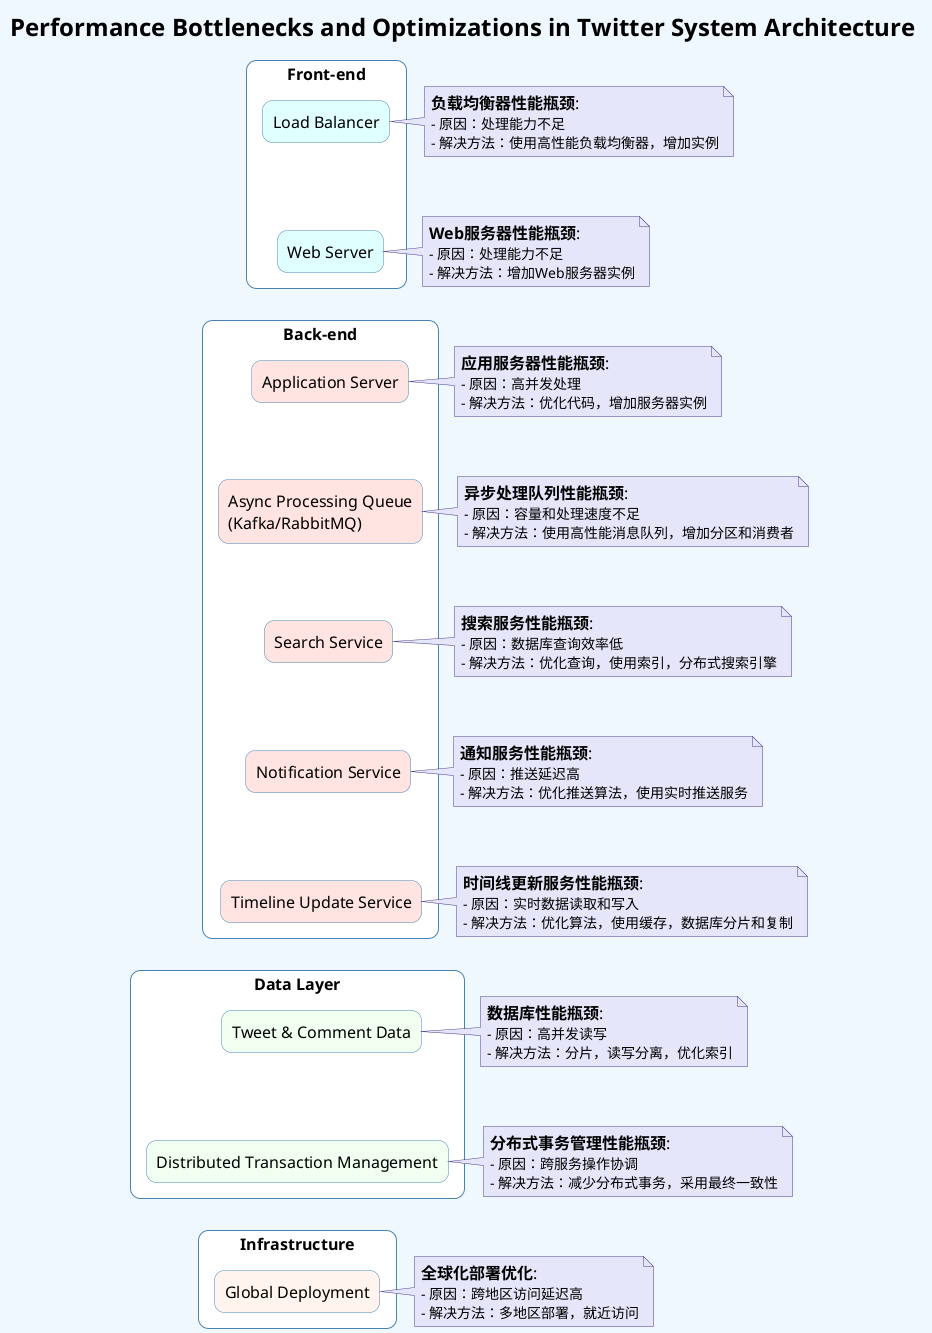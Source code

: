 @startuml
skinparam backgroundColor #F0F8FF
skinparam defaultFontName "Arial"
skinparam defaultFontSize 16
skinparam rectangle {
    BackgroundColor #FFFFFF
    BorderColor #4682B4
    RoundCorner 20
}
skinparam note {
    BackgroundColor #E6E6FA
    BorderColor #483D8B
    FontSize 14
}

title <font size=24>Performance Bottlenecks and Optimizations in Twitter System Architecture</font>

' Front-end Components
rectangle "Front-end" {
    rectangle "Load Balancer" as LB #E0FFFF
    rectangle "Web Server" as WS #E0FFFF
}

' Back-end Components
rectangle "Back-end" {
    rectangle "Application Server" as AS #FFE4E1
    rectangle "Async Processing Queue\n(Kafka/RabbitMQ)" as APQ #FFE4E1
    rectangle "Search Service" as SSrv #FFE4E1
    rectangle "Notification Service" as NSrv #FFE4E1
    rectangle "Timeline Update Service" as TUS #FFE4E1
}

' Data Storage
rectangle "Data Layer" {
    rectangle "Tweet & Comment Data" as TCD #F0FFF0
    rectangle "Distributed Transaction Management" as DTM #F0FFF0
}

' Global Deployment
rectangle "Infrastructure" {
    rectangle "Global Deployment" as GD #FFF5EE
}

' Notes
note right of LB
  <font size=16>**负载均衡器性能瓶颈**:</font>
  - 原因：处理能力不足
  - 解决方法：使用高性能负载均衡器，增加实例
end note

note right of WS
  <font size=16>**Web服务器性能瓶颈**:</font>
  - 原因：处理能力不足
  - 解决方法：增加Web服务器实例
end note

note right of AS
  <font size=16>**应用服务器性能瓶颈**:</font>
  - 原因：高并发处理
  - 解决方法：优化代码，增加服务器实例
end note

note right of APQ
  <font size=16>**异步处理队列性能瓶颈**:</font>
  - 原因：容量和处理速度不足
  - 解决方法：使用高性能消息队列，增加分区和消费者
end note

note right of SSrv
  <font size=16>**搜索服务性能瓶颈**:</font>
  - 原因：数据库查询效率低
  - 解决方法：优化查询，使用索引，分布式搜索引擎
end note

note right of NSrv
  <font size=16>**通知服务性能瓶颈**:</font>
  - 原因：推送延迟高
  - 解决方法：优化推送算法，使用实时推送服务
end note

note right of TUS
  <font size=16>**时间线更新服务性能瓶颈**:</font>
  - 原因：实时数据读取和写入
  - 解决方法：优化算法，使用缓存，数据库分片和复制
end note

note right of TCD
  <font size=16>**数据库性能瓶颈**:</font>
  - 原因：高并发读写
  - 解决方法：分片，读写分离，优化索引
end note

note right of DTM
  <font size=16>**分布式事务管理性能瓶颈**:</font>
  - 原因：跨服务操作协调
  - 解决方法：减少分布式事务，采用最终一致性
end note

note right of GD
  <font size=16>**全球化部署优化**:</font>
  - 原因：跨地区访问延迟高
  - 解决方法：多地区部署，就近访问
end note

' Layout
LB -[hidden]down-> WS
WS -[hidden]down-> AS
AS -[hidden]down-> APQ
APQ -[hidden]down-> SSrv
SSrv -[hidden]down-> NSrv
NSrv -[hidden]down-> TUS
TUS -[hidden]down-> TCD
TCD -[hidden]down-> DTM
DTM -[hidden]down-> GD

@enduml
